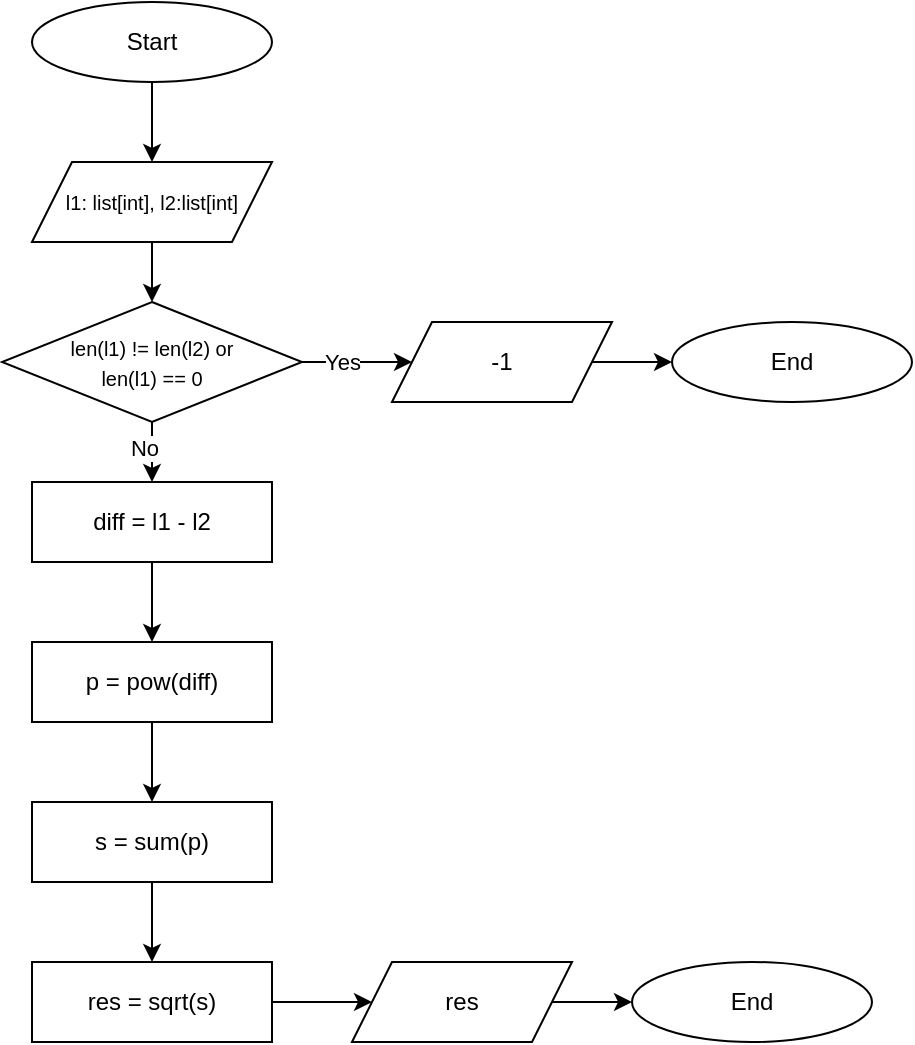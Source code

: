 <mxfile version="25.0.1">
  <diagram name="Page-1" id="z9LAb5Ok6JyxKWv0N6qz">
    <mxGraphModel dx="1183" dy="696" grid="1" gridSize="10" guides="1" tooltips="1" connect="1" arrows="1" fold="1" page="1" pageScale="1" pageWidth="850" pageHeight="1100" math="0" shadow="0">
      <root>
        <mxCell id="0" />
        <mxCell id="1" parent="0" />
        <mxCell id="VEksvsux0m4Nuiqm_-Sr-1" value="Start" style="ellipse;whiteSpace=wrap;html=1;" parent="1" vertex="1">
          <mxGeometry x="600" y="80" width="120" height="40" as="geometry" />
        </mxCell>
        <mxCell id="VEksvsux0m4Nuiqm_-Sr-2" value="l1: list[int], l2:list[int]" style="shape=parallelogram;perimeter=parallelogramPerimeter;whiteSpace=wrap;html=1;fixedSize=1;fontSize=10;" parent="1" vertex="1">
          <mxGeometry x="600" y="160" width="120" height="40" as="geometry" />
        </mxCell>
        <mxCell id="VEksvsux0m4Nuiqm_-Sr-3" value="&lt;font style=&quot;font-size: 10px;&quot;&gt;len(l1) != len(l2) or&lt;/font&gt;&lt;div&gt;&lt;font style=&quot;font-size: 10px;&quot;&gt;len(l1) == 0&lt;/font&gt;&lt;/div&gt;" style="rhombus;whiteSpace=wrap;html=1;" parent="1" vertex="1">
          <mxGeometry x="585" y="230" width="150" height="60" as="geometry" />
        </mxCell>
        <mxCell id="VEksvsux0m4Nuiqm_-Sr-4" value="" style="endArrow=classic;html=1;rounded=0;exitX=0.5;exitY=1;exitDx=0;exitDy=0;entryX=0.5;entryY=0;entryDx=0;entryDy=0;" parent="1" source="VEksvsux0m4Nuiqm_-Sr-1" target="VEksvsux0m4Nuiqm_-Sr-2" edge="1">
          <mxGeometry width="50" height="50" relative="1" as="geometry">
            <mxPoint x="370" y="330" as="sourcePoint" />
            <mxPoint x="420" y="280" as="targetPoint" />
          </mxGeometry>
        </mxCell>
        <mxCell id="VEksvsux0m4Nuiqm_-Sr-5" value="" style="endArrow=classic;html=1;rounded=0;exitX=0.5;exitY=1;exitDx=0;exitDy=0;entryX=0.5;entryY=0;entryDx=0;entryDy=0;" parent="1" source="VEksvsux0m4Nuiqm_-Sr-2" target="VEksvsux0m4Nuiqm_-Sr-3" edge="1">
          <mxGeometry width="50" height="50" relative="1" as="geometry">
            <mxPoint x="670" y="130" as="sourcePoint" />
            <mxPoint x="670" y="170" as="targetPoint" />
          </mxGeometry>
        </mxCell>
        <mxCell id="VEksvsux0m4Nuiqm_-Sr-6" value="-1" style="shape=parallelogram;perimeter=parallelogramPerimeter;whiteSpace=wrap;html=1;fixedSize=1;" parent="1" vertex="1">
          <mxGeometry x="780" y="240" width="110" height="40" as="geometry" />
        </mxCell>
        <mxCell id="VEksvsux0m4Nuiqm_-Sr-7" value="End" style="ellipse;whiteSpace=wrap;html=1;" parent="1" vertex="1">
          <mxGeometry x="920" y="240" width="120" height="40" as="geometry" />
        </mxCell>
        <mxCell id="VEksvsux0m4Nuiqm_-Sr-8" value="" style="endArrow=classic;html=1;rounded=0;exitX=1;exitY=0.5;exitDx=0;exitDy=0;entryX=0;entryY=0.5;entryDx=0;entryDy=0;" parent="1" source="VEksvsux0m4Nuiqm_-Sr-3" target="VEksvsux0m4Nuiqm_-Sr-6" edge="1">
          <mxGeometry width="50" height="50" relative="1" as="geometry">
            <mxPoint x="670" y="210" as="sourcePoint" />
            <mxPoint x="670" y="240" as="targetPoint" />
          </mxGeometry>
        </mxCell>
        <mxCell id="VEksvsux0m4Nuiqm_-Sr-9" value="Yes" style="edgeLabel;html=1;align=center;verticalAlign=middle;resizable=0;points=[];" parent="VEksvsux0m4Nuiqm_-Sr-8" vertex="1" connectable="0">
          <mxGeometry x="-0.293" y="-2" relative="1" as="geometry">
            <mxPoint y="-2" as="offset" />
          </mxGeometry>
        </mxCell>
        <mxCell id="VEksvsux0m4Nuiqm_-Sr-11" value="" style="endArrow=classic;html=1;rounded=0;exitX=1;exitY=0.5;exitDx=0;exitDy=0;entryX=0;entryY=0.5;entryDx=0;entryDy=0;" parent="1" source="VEksvsux0m4Nuiqm_-Sr-6" target="VEksvsux0m4Nuiqm_-Sr-7" edge="1">
          <mxGeometry width="50" height="50" relative="1" as="geometry">
            <mxPoint x="670" y="210" as="sourcePoint" />
            <mxPoint x="670" y="240" as="targetPoint" />
          </mxGeometry>
        </mxCell>
        <mxCell id="VEksvsux0m4Nuiqm_-Sr-12" value="diff = l1 - l2" style="rounded=0;whiteSpace=wrap;html=1;" parent="1" vertex="1">
          <mxGeometry x="600" y="320" width="120" height="40" as="geometry" />
        </mxCell>
        <mxCell id="VEksvsux0m4Nuiqm_-Sr-13" value="p = pow(diff)" style="rounded=0;whiteSpace=wrap;html=1;" parent="1" vertex="1">
          <mxGeometry x="600" y="400" width="120" height="40" as="geometry" />
        </mxCell>
        <mxCell id="VEksvsux0m4Nuiqm_-Sr-14" value="s = sum(p)" style="rounded=0;whiteSpace=wrap;html=1;" parent="1" vertex="1">
          <mxGeometry x="600" y="480" width="120" height="40" as="geometry" />
        </mxCell>
        <mxCell id="VEksvsux0m4Nuiqm_-Sr-15" value="res = sqrt(s)" style="rounded=0;whiteSpace=wrap;html=1;" parent="1" vertex="1">
          <mxGeometry x="600" y="560" width="120" height="40" as="geometry" />
        </mxCell>
        <mxCell id="VEksvsux0m4Nuiqm_-Sr-16" value="res" style="shape=parallelogram;perimeter=parallelogramPerimeter;whiteSpace=wrap;html=1;fixedSize=1;" parent="1" vertex="1">
          <mxGeometry x="760" y="560" width="110" height="40" as="geometry" />
        </mxCell>
        <mxCell id="VEksvsux0m4Nuiqm_-Sr-17" value="End" style="ellipse;whiteSpace=wrap;html=1;" parent="1" vertex="1">
          <mxGeometry x="900" y="560" width="120" height="40" as="geometry" />
        </mxCell>
        <mxCell id="VEksvsux0m4Nuiqm_-Sr-18" value="" style="endArrow=classic;html=1;rounded=0;entryX=0;entryY=0.5;entryDx=0;entryDy=0;exitX=1;exitY=0.5;exitDx=0;exitDy=0;" parent="1" source="VEksvsux0m4Nuiqm_-Sr-16" target="VEksvsux0m4Nuiqm_-Sr-17" edge="1">
          <mxGeometry width="50" height="50" relative="1" as="geometry">
            <mxPoint x="880" y="610" as="sourcePoint" />
            <mxPoint x="880" y="580" as="targetPoint" />
          </mxGeometry>
        </mxCell>
        <mxCell id="VEksvsux0m4Nuiqm_-Sr-19" value="" style="endArrow=classic;html=1;rounded=0;entryX=0;entryY=0.5;entryDx=0;entryDy=0;exitX=1;exitY=0.5;exitDx=0;exitDy=0;" parent="1" source="VEksvsux0m4Nuiqm_-Sr-15" target="VEksvsux0m4Nuiqm_-Sr-16" edge="1">
          <mxGeometry width="50" height="50" relative="1" as="geometry">
            <mxPoint x="870" y="590" as="sourcePoint" />
            <mxPoint x="910" y="590" as="targetPoint" />
          </mxGeometry>
        </mxCell>
        <mxCell id="VEksvsux0m4Nuiqm_-Sr-20" value="" style="endArrow=classic;html=1;rounded=0;entryX=0.5;entryY=0;entryDx=0;entryDy=0;exitX=0.5;exitY=1;exitDx=0;exitDy=0;" parent="1" source="VEksvsux0m4Nuiqm_-Sr-14" target="VEksvsux0m4Nuiqm_-Sr-15" edge="1">
          <mxGeometry width="50" height="50" relative="1" as="geometry">
            <mxPoint x="730" y="590" as="sourcePoint" />
            <mxPoint x="780" y="590" as="targetPoint" />
          </mxGeometry>
        </mxCell>
        <mxCell id="VEksvsux0m4Nuiqm_-Sr-21" value="" style="endArrow=classic;html=1;rounded=0;entryX=0.5;entryY=0;entryDx=0;entryDy=0;exitX=0.5;exitY=1;exitDx=0;exitDy=0;" parent="1" source="VEksvsux0m4Nuiqm_-Sr-13" target="VEksvsux0m4Nuiqm_-Sr-14" edge="1">
          <mxGeometry width="50" height="50" relative="1" as="geometry">
            <mxPoint x="670" y="530" as="sourcePoint" />
            <mxPoint x="670" y="570" as="targetPoint" />
          </mxGeometry>
        </mxCell>
        <mxCell id="VEksvsux0m4Nuiqm_-Sr-22" value="" style="endArrow=classic;html=1;rounded=0;entryX=0.5;entryY=0;entryDx=0;entryDy=0;exitX=0.5;exitY=1;exitDx=0;exitDy=0;" parent="1" source="VEksvsux0m4Nuiqm_-Sr-12" target="VEksvsux0m4Nuiqm_-Sr-13" edge="1">
          <mxGeometry width="50" height="50" relative="1" as="geometry">
            <mxPoint x="670" y="450" as="sourcePoint" />
            <mxPoint x="670" y="490" as="targetPoint" />
          </mxGeometry>
        </mxCell>
        <mxCell id="VEksvsux0m4Nuiqm_-Sr-23" value="" style="endArrow=classic;html=1;rounded=0;entryX=0.5;entryY=0;entryDx=0;entryDy=0;exitX=0.5;exitY=1;exitDx=0;exitDy=0;" parent="1" source="VEksvsux0m4Nuiqm_-Sr-3" target="VEksvsux0m4Nuiqm_-Sr-12" edge="1">
          <mxGeometry width="50" height="50" relative="1" as="geometry">
            <mxPoint x="670" y="370" as="sourcePoint" />
            <mxPoint x="670" y="410" as="targetPoint" />
          </mxGeometry>
        </mxCell>
        <mxCell id="HJqGrv80e419Z-SbjBVg-1" value="No" style="edgeLabel;html=1;align=center;verticalAlign=middle;resizable=0;points=[];" vertex="1" connectable="0" parent="VEksvsux0m4Nuiqm_-Sr-23">
          <mxGeometry x="-0.133" y="-4" relative="1" as="geometry">
            <mxPoint as="offset" />
          </mxGeometry>
        </mxCell>
      </root>
    </mxGraphModel>
  </diagram>
</mxfile>
